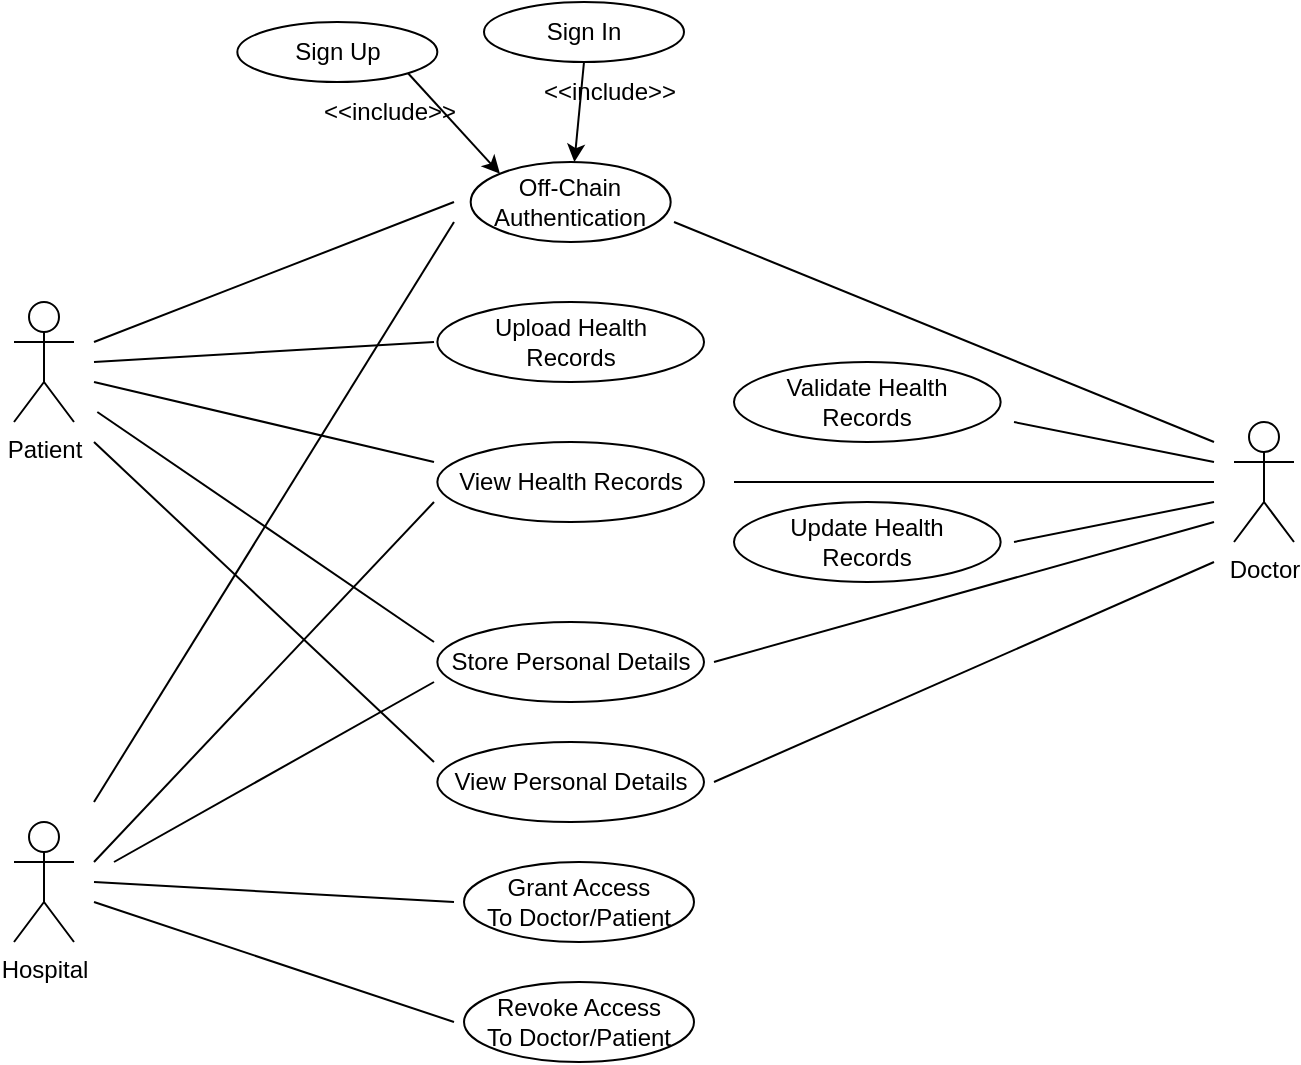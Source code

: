 <mxfile version="17.1.2" type="github">
  <diagram id="T7t2575CGGcUv5VlUR8q" name="Page-1">
    <mxGraphModel dx="1038" dy="539" grid="1" gridSize="10" guides="1" tooltips="1" connect="1" arrows="1" fold="1" page="1" pageScale="1" pageWidth="827" pageHeight="1169" math="0" shadow="0">
      <root>
        <mxCell id="0" />
        <mxCell id="1" parent="0" />
        <mxCell id="2kdNf68cK13ZKy9ZMxrV-2" value="View Health Records" style="ellipse;whiteSpace=wrap;html=1;" parent="1" vertex="1">
          <mxGeometry x="331.67" y="260" width="133.33" height="40" as="geometry" />
        </mxCell>
        <mxCell id="2kdNf68cK13ZKy9ZMxrV-3" value="Upload Health &lt;br&gt;Records" style="ellipse;whiteSpace=wrap;html=1;" parent="1" vertex="1">
          <mxGeometry x="331.68" y="190" width="133.33" height="40" as="geometry" />
        </mxCell>
        <mxCell id="2kdNf68cK13ZKy9ZMxrV-4" value="Grant Access&lt;br&gt;To Doctor/Patient" style="ellipse;whiteSpace=wrap;html=1;" parent="1" vertex="1">
          <mxGeometry x="345.01" y="470" width="114.99" height="40" as="geometry" />
        </mxCell>
        <mxCell id="2kdNf68cK13ZKy9ZMxrV-5" value="Off-Chain&lt;br&gt;Authentication" style="ellipse;whiteSpace=wrap;html=1;" parent="1" vertex="1">
          <mxGeometry x="348.34" y="120" width="100" height="40" as="geometry" />
        </mxCell>
        <mxCell id="2kdNf68cK13ZKy9ZMxrV-6" value="Patient" style="shape=umlActor;verticalLabelPosition=bottom;verticalAlign=top;html=1;outlineConnect=0;" parent="1" vertex="1">
          <mxGeometry x="120" y="190" width="30" height="60" as="geometry" />
        </mxCell>
        <mxCell id="2kdNf68cK13ZKy9ZMxrV-10" value="Doctor" style="shape=umlActor;verticalLabelPosition=bottom;verticalAlign=top;html=1;outlineConnect=0;" parent="1" vertex="1">
          <mxGeometry x="730" y="250" width="30" height="60" as="geometry" />
        </mxCell>
        <mxCell id="2kdNf68cK13ZKy9ZMxrV-11" value="Hospital" style="shape=umlActor;verticalLabelPosition=bottom;verticalAlign=top;html=1;outlineConnect=0;" parent="1" vertex="1">
          <mxGeometry x="120" y="450" width="30" height="60" as="geometry" />
        </mxCell>
        <mxCell id="2kdNf68cK13ZKy9ZMxrV-12" value="" style="endArrow=none;html=1;rounded=0;" parent="1" edge="1">
          <mxGeometry width="50" height="50" relative="1" as="geometry">
            <mxPoint x="160" y="210" as="sourcePoint" />
            <mxPoint x="340" y="140" as="targetPoint" />
          </mxGeometry>
        </mxCell>
        <mxCell id="2kdNf68cK13ZKy9ZMxrV-15" value="" style="endArrow=none;html=1;rounded=0;" parent="1" edge="1">
          <mxGeometry width="50" height="50" relative="1" as="geometry">
            <mxPoint x="160" y="440" as="sourcePoint" />
            <mxPoint x="340" y="150" as="targetPoint" />
          </mxGeometry>
        </mxCell>
        <mxCell id="2kdNf68cK13ZKy9ZMxrV-17" value="" style="endArrow=none;html=1;rounded=0;" parent="1" edge="1">
          <mxGeometry width="50" height="50" relative="1" as="geometry">
            <mxPoint x="450" y="150" as="sourcePoint" />
            <mxPoint x="720" y="260" as="targetPoint" />
          </mxGeometry>
        </mxCell>
        <mxCell id="2kdNf68cK13ZKy9ZMxrV-20" value="Sign Up" style="ellipse;whiteSpace=wrap;html=1;" parent="1" vertex="1">
          <mxGeometry x="231.67" y="50" width="100" height="30" as="geometry" />
        </mxCell>
        <mxCell id="2kdNf68cK13ZKy9ZMxrV-21" value="Sign In" style="ellipse;whiteSpace=wrap;html=1;" parent="1" vertex="1">
          <mxGeometry x="355" y="40" width="100" height="30" as="geometry" />
        </mxCell>
        <mxCell id="2kdNf68cK13ZKy9ZMxrV-25" value="" style="endArrow=classic;html=1;rounded=0;exitX=1;exitY=1;exitDx=0;exitDy=0;entryX=0;entryY=0;entryDx=0;entryDy=0;" parent="1" source="2kdNf68cK13ZKy9ZMxrV-20" target="2kdNf68cK13ZKy9ZMxrV-5" edge="1">
          <mxGeometry width="50" height="50" relative="1" as="geometry">
            <mxPoint x="135" y="210" as="sourcePoint" />
            <mxPoint x="355" y="120" as="targetPoint" />
          </mxGeometry>
        </mxCell>
        <mxCell id="2kdNf68cK13ZKy9ZMxrV-26" value="" style="endArrow=classic;html=1;rounded=0;exitX=0.5;exitY=1;exitDx=0;exitDy=0;" parent="1" source="2kdNf68cK13ZKy9ZMxrV-21" target="2kdNf68cK13ZKy9ZMxrV-5" edge="1">
          <mxGeometry width="50" height="50" relative="1" as="geometry">
            <mxPoint x="327.025" y="85.607" as="sourcePoint" />
            <mxPoint x="372.985" y="134.393" as="targetPoint" />
          </mxGeometry>
        </mxCell>
        <mxCell id="2kdNf68cK13ZKy9ZMxrV-27" value="&amp;lt;&amp;lt;include&amp;gt;&amp;gt;" style="text;html=1;strokeColor=none;fillColor=none;align=center;verticalAlign=middle;whiteSpace=wrap;rounded=0;" parent="1" vertex="1">
          <mxGeometry x="278.34" y="80" width="60" height="30" as="geometry" />
        </mxCell>
        <mxCell id="2kdNf68cK13ZKy9ZMxrV-28" value="&amp;lt;&amp;lt;include&amp;gt;&amp;gt;" style="text;html=1;strokeColor=none;fillColor=none;align=center;verticalAlign=middle;whiteSpace=wrap;rounded=0;" parent="1" vertex="1">
          <mxGeometry x="388.34" y="70" width="60" height="30" as="geometry" />
        </mxCell>
        <mxCell id="2kdNf68cK13ZKy9ZMxrV-30" value="" style="endArrow=none;html=1;rounded=0;" parent="1" edge="1">
          <mxGeometry width="50" height="50" relative="1" as="geometry">
            <mxPoint x="160" y="230" as="sourcePoint" />
            <mxPoint x="330" y="270" as="targetPoint" />
          </mxGeometry>
        </mxCell>
        <mxCell id="2kdNf68cK13ZKy9ZMxrV-31" value="" style="endArrow=none;html=1;rounded=0;" parent="1" edge="1">
          <mxGeometry width="50" height="50" relative="1" as="geometry">
            <mxPoint x="160" y="470" as="sourcePoint" />
            <mxPoint x="330" y="290" as="targetPoint" />
          </mxGeometry>
        </mxCell>
        <mxCell id="2kdNf68cK13ZKy9ZMxrV-32" value="" style="endArrow=none;html=1;rounded=0;" parent="1" edge="1">
          <mxGeometry width="50" height="50" relative="1" as="geometry">
            <mxPoint x="480" y="280" as="sourcePoint" />
            <mxPoint x="720" y="280" as="targetPoint" />
          </mxGeometry>
        </mxCell>
        <mxCell id="2kdNf68cK13ZKy9ZMxrV-34" value="" style="endArrow=none;html=1;rounded=0;" parent="1" edge="1">
          <mxGeometry width="50" height="50" relative="1" as="geometry">
            <mxPoint x="160" y="220" as="sourcePoint" />
            <mxPoint x="330" y="210" as="targetPoint" />
          </mxGeometry>
        </mxCell>
        <mxCell id="2kdNf68cK13ZKy9ZMxrV-35" value="Validate Health &lt;br&gt;Records" style="ellipse;whiteSpace=wrap;html=1;" parent="1" vertex="1">
          <mxGeometry x="480" y="220" width="133.33" height="40" as="geometry" />
        </mxCell>
        <mxCell id="2kdNf68cK13ZKy9ZMxrV-36" value="" style="endArrow=none;html=1;rounded=0;" parent="1" edge="1">
          <mxGeometry width="50" height="50" relative="1" as="geometry">
            <mxPoint x="620" y="250" as="sourcePoint" />
            <mxPoint x="720" y="270" as="targetPoint" />
          </mxGeometry>
        </mxCell>
        <mxCell id="2kdNf68cK13ZKy9ZMxrV-37" value="Update Health &lt;br&gt;Records" style="ellipse;whiteSpace=wrap;html=1;" parent="1" vertex="1">
          <mxGeometry x="480.0" y="290" width="133.33" height="40" as="geometry" />
        </mxCell>
        <mxCell id="2kdNf68cK13ZKy9ZMxrV-38" value="" style="endArrow=none;html=1;rounded=0;" parent="1" edge="1">
          <mxGeometry width="50" height="50" relative="1" as="geometry">
            <mxPoint x="620" y="310" as="sourcePoint" />
            <mxPoint x="720" y="290" as="targetPoint" />
          </mxGeometry>
        </mxCell>
        <mxCell id="2kdNf68cK13ZKy9ZMxrV-41" value="" style="endArrow=none;html=1;rounded=0;" parent="1" edge="1">
          <mxGeometry width="50" height="50" relative="1" as="geometry">
            <mxPoint x="160" y="480" as="sourcePoint" />
            <mxPoint x="340" y="490" as="targetPoint" />
          </mxGeometry>
        </mxCell>
        <mxCell id="2kdNf68cK13ZKy9ZMxrV-42" value="" style="endArrow=none;html=1;rounded=0;" parent="1" edge="1">
          <mxGeometry width="50" height="50" relative="1" as="geometry">
            <mxPoint x="160" y="490" as="sourcePoint" />
            <mxPoint x="340" y="550" as="targetPoint" />
          </mxGeometry>
        </mxCell>
        <mxCell id="2kdNf68cK13ZKy9ZMxrV-47" value="Store Personal Details" style="ellipse;whiteSpace=wrap;html=1;" parent="1" vertex="1">
          <mxGeometry x="331.67" y="350" width="133.33" height="40" as="geometry" />
        </mxCell>
        <mxCell id="2kdNf68cK13ZKy9ZMxrV-48" value="" style="endArrow=none;html=1;rounded=0;" parent="1" edge="1">
          <mxGeometry width="50" height="50" relative="1" as="geometry">
            <mxPoint x="170" y="470" as="sourcePoint" />
            <mxPoint x="330" y="380" as="targetPoint" />
          </mxGeometry>
        </mxCell>
        <mxCell id="2kdNf68cK13ZKy9ZMxrV-49" value="" style="endArrow=none;html=1;rounded=0;" parent="1" edge="1">
          <mxGeometry width="50" height="50" relative="1" as="geometry">
            <mxPoint x="470" y="370" as="sourcePoint" />
            <mxPoint x="720" y="300" as="targetPoint" />
          </mxGeometry>
        </mxCell>
        <mxCell id="2kdNf68cK13ZKy9ZMxrV-50" value="" style="endArrow=none;html=1;rounded=0;" parent="1" edge="1">
          <mxGeometry width="50" height="50" relative="1" as="geometry">
            <mxPoint x="161.67" y="245" as="sourcePoint" />
            <mxPoint x="330" y="360" as="targetPoint" />
          </mxGeometry>
        </mxCell>
        <mxCell id="2kdNf68cK13ZKy9ZMxrV-53" value="View Personal Details" style="ellipse;whiteSpace=wrap;html=1;" parent="1" vertex="1">
          <mxGeometry x="331.67" y="410" width="133.33" height="40" as="geometry" />
        </mxCell>
        <mxCell id="2kdNf68cK13ZKy9ZMxrV-55" value="" style="endArrow=none;html=1;rounded=0;" parent="1" edge="1">
          <mxGeometry width="50" height="50" relative="1" as="geometry">
            <mxPoint x="470" y="430" as="sourcePoint" />
            <mxPoint x="720" y="320" as="targetPoint" />
          </mxGeometry>
        </mxCell>
        <mxCell id="2kdNf68cK13ZKy9ZMxrV-56" value="" style="endArrow=none;html=1;rounded=0;" parent="1" edge="1">
          <mxGeometry width="50" height="50" relative="1" as="geometry">
            <mxPoint x="160" y="260" as="sourcePoint" />
            <mxPoint x="330" y="420" as="targetPoint" />
          </mxGeometry>
        </mxCell>
        <mxCell id="n1_obZPKoNNmwakRw4Ju-1" value="Revoke Access&lt;br&gt;To Doctor/Patient" style="ellipse;whiteSpace=wrap;html=1;" vertex="1" parent="1">
          <mxGeometry x="345.01" y="530" width="114.99" height="40" as="geometry" />
        </mxCell>
      </root>
    </mxGraphModel>
  </diagram>
</mxfile>
